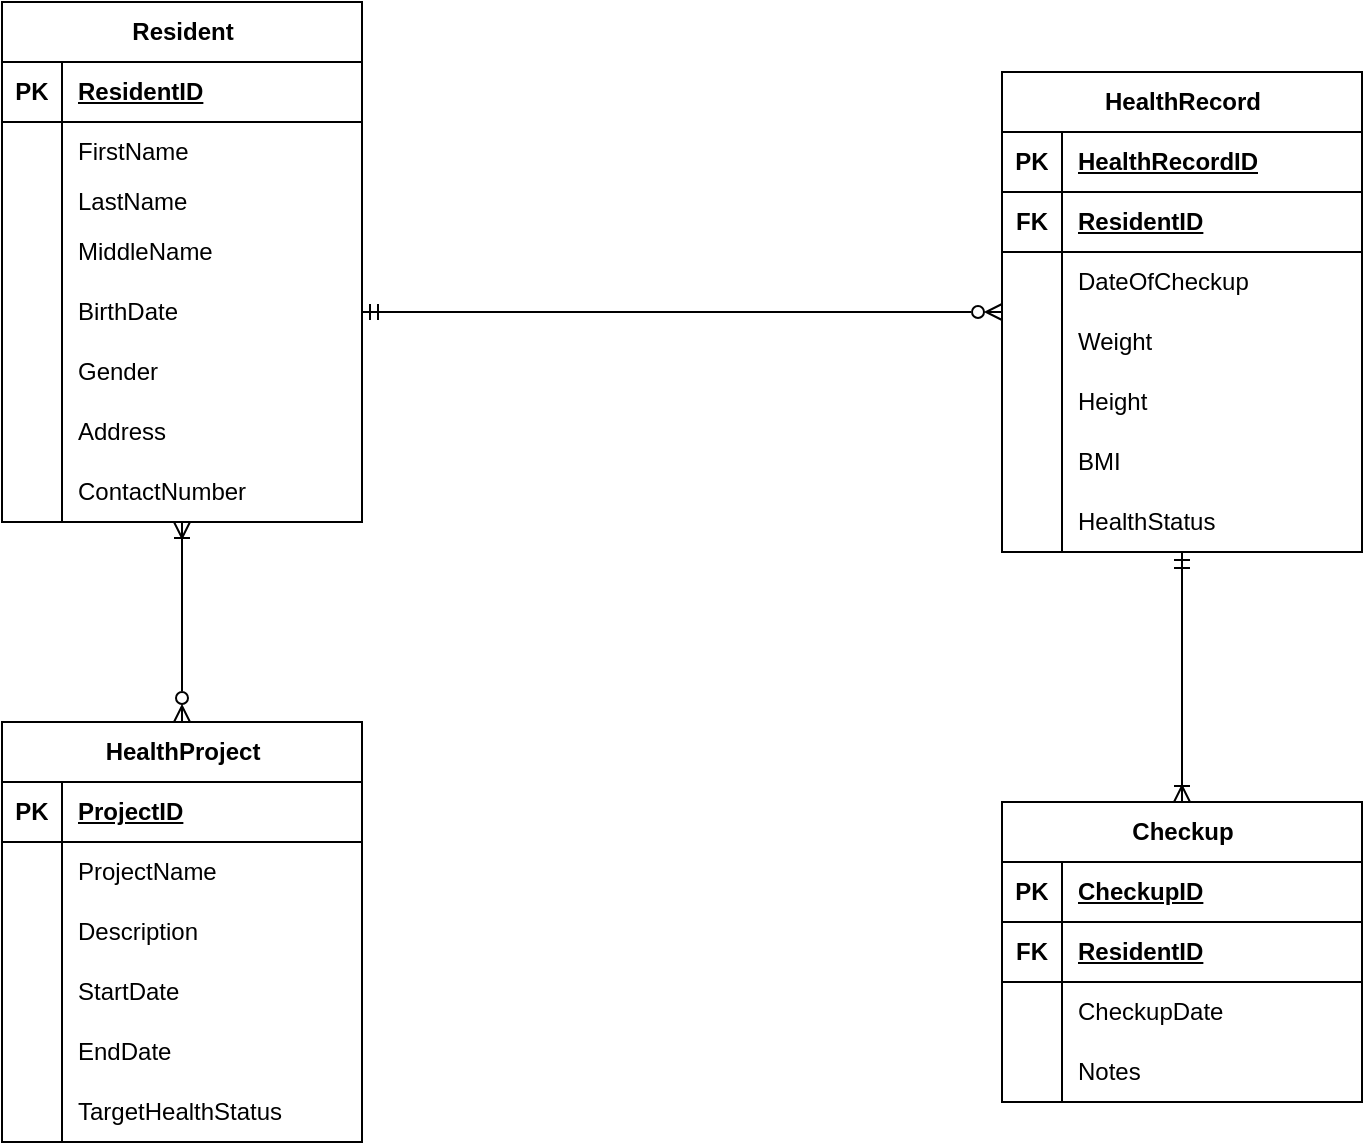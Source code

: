 <mxfile version="24.8.0" pages="3">
  <diagram name="Page-1" id="d8YnmVzqD0oWov4BWeyq">
    <mxGraphModel dx="1195" dy="672" grid="1" gridSize="10" guides="1" tooltips="1" connect="1" arrows="1" fold="1" page="1" pageScale="1" pageWidth="850" pageHeight="1100" math="0" shadow="0">
      <root>
        <mxCell id="0" />
        <mxCell id="1" parent="0" />
        <mxCell id="-Y3vbCy0gKPrKnN61HoZ-1" style="edgeStyle=orthogonalEdgeStyle;rounded=0;orthogonalLoop=1;jettySize=auto;html=1;endArrow=ERzeroToMany;endFill=0;startArrow=ERoneToMany;startFill=0;" edge="1" parent="1" source="MXf2TJBw5CZSaXXFUAc4-1" target="MXf2TJBw5CZSaXXFUAc4-167">
          <mxGeometry relative="1" as="geometry" />
        </mxCell>
        <mxCell id="MXf2TJBw5CZSaXXFUAc4-1" value="Resident" style="shape=table;startSize=30;container=1;collapsible=1;childLayout=tableLayout;fixedRows=1;rowLines=0;fontStyle=1;align=center;resizeLast=1;html=1;" vertex="1" parent="1">
          <mxGeometry x="40" y="40" width="180" height="260" as="geometry" />
        </mxCell>
        <mxCell id="MXf2TJBw5CZSaXXFUAc4-2" value="" style="shape=tableRow;horizontal=0;startSize=0;swimlaneHead=0;swimlaneBody=0;fillColor=none;collapsible=0;dropTarget=0;points=[[0,0.5],[1,0.5]];portConstraint=eastwest;top=0;left=0;right=0;bottom=1;" vertex="1" parent="MXf2TJBw5CZSaXXFUAc4-1">
          <mxGeometry y="30" width="180" height="30" as="geometry" />
        </mxCell>
        <mxCell id="MXf2TJBw5CZSaXXFUAc4-3" value="PK" style="shape=partialRectangle;connectable=0;fillColor=none;top=0;left=0;bottom=0;right=0;fontStyle=1;overflow=hidden;whiteSpace=wrap;html=1;" vertex="1" parent="MXf2TJBw5CZSaXXFUAc4-2">
          <mxGeometry width="30" height="30" as="geometry">
            <mxRectangle width="30" height="30" as="alternateBounds" />
          </mxGeometry>
        </mxCell>
        <mxCell id="MXf2TJBw5CZSaXXFUAc4-4" value="ResidentID " style="shape=partialRectangle;connectable=0;fillColor=none;top=0;left=0;bottom=0;right=0;align=left;spacingLeft=6;fontStyle=5;overflow=hidden;whiteSpace=wrap;html=1;" vertex="1" parent="MXf2TJBw5CZSaXXFUAc4-2">
          <mxGeometry x="30" width="150" height="30" as="geometry">
            <mxRectangle width="150" height="30" as="alternateBounds" />
          </mxGeometry>
        </mxCell>
        <mxCell id="MXf2TJBw5CZSaXXFUAc4-5" value="" style="shape=tableRow;horizontal=0;startSize=0;swimlaneHead=0;swimlaneBody=0;fillColor=none;collapsible=0;dropTarget=0;points=[[0,0.5],[1,0.5]];portConstraint=eastwest;top=0;left=0;right=0;bottom=0;" vertex="1" parent="MXf2TJBw5CZSaXXFUAc4-1">
          <mxGeometry y="60" width="180" height="30" as="geometry" />
        </mxCell>
        <mxCell id="MXf2TJBw5CZSaXXFUAc4-6" value="" style="shape=partialRectangle;connectable=0;fillColor=none;top=0;left=0;bottom=0;right=0;editable=1;overflow=hidden;whiteSpace=wrap;html=1;" vertex="1" parent="MXf2TJBw5CZSaXXFUAc4-5">
          <mxGeometry width="30" height="30" as="geometry">
            <mxRectangle width="30" height="30" as="alternateBounds" />
          </mxGeometry>
        </mxCell>
        <mxCell id="MXf2TJBw5CZSaXXFUAc4-7" value="FirstName" style="shape=partialRectangle;connectable=0;fillColor=none;top=0;left=0;bottom=0;right=0;align=left;spacingLeft=6;overflow=hidden;whiteSpace=wrap;html=1;" vertex="1" parent="MXf2TJBw5CZSaXXFUAc4-5">
          <mxGeometry x="30" width="150" height="30" as="geometry">
            <mxRectangle width="150" height="30" as="alternateBounds" />
          </mxGeometry>
        </mxCell>
        <mxCell id="MXf2TJBw5CZSaXXFUAc4-8" value="" style="shape=tableRow;horizontal=0;startSize=0;swimlaneHead=0;swimlaneBody=0;fillColor=none;collapsible=0;dropTarget=0;points=[[0,0.5],[1,0.5]];portConstraint=eastwest;top=0;left=0;right=0;bottom=0;" vertex="1" parent="MXf2TJBw5CZSaXXFUAc4-1">
          <mxGeometry y="90" width="180" height="20" as="geometry" />
        </mxCell>
        <mxCell id="MXf2TJBw5CZSaXXFUAc4-9" value="" style="shape=partialRectangle;connectable=0;fillColor=none;top=0;left=0;bottom=0;right=0;editable=1;overflow=hidden;whiteSpace=wrap;html=1;" vertex="1" parent="MXf2TJBw5CZSaXXFUAc4-8">
          <mxGeometry width="30" height="20" as="geometry">
            <mxRectangle width="30" height="20" as="alternateBounds" />
          </mxGeometry>
        </mxCell>
        <mxCell id="MXf2TJBw5CZSaXXFUAc4-10" value="LastName" style="shape=partialRectangle;connectable=0;fillColor=none;top=0;left=0;bottom=0;right=0;align=left;spacingLeft=6;overflow=hidden;whiteSpace=wrap;html=1;" vertex="1" parent="MXf2TJBw5CZSaXXFUAc4-8">
          <mxGeometry x="30" width="150" height="20" as="geometry">
            <mxRectangle width="150" height="20" as="alternateBounds" />
          </mxGeometry>
        </mxCell>
        <mxCell id="MXf2TJBw5CZSaXXFUAc4-11" value="" style="shape=tableRow;horizontal=0;startSize=0;swimlaneHead=0;swimlaneBody=0;fillColor=none;collapsible=0;dropTarget=0;points=[[0,0.5],[1,0.5]];portConstraint=eastwest;top=0;left=0;right=0;bottom=0;" vertex="1" parent="MXf2TJBw5CZSaXXFUAc4-1">
          <mxGeometry y="110" width="180" height="30" as="geometry" />
        </mxCell>
        <mxCell id="MXf2TJBw5CZSaXXFUAc4-12" value="" style="shape=partialRectangle;connectable=0;fillColor=none;top=0;left=0;bottom=0;right=0;editable=1;overflow=hidden;whiteSpace=wrap;html=1;" vertex="1" parent="MXf2TJBw5CZSaXXFUAc4-11">
          <mxGeometry width="30" height="30" as="geometry">
            <mxRectangle width="30" height="30" as="alternateBounds" />
          </mxGeometry>
        </mxCell>
        <mxCell id="MXf2TJBw5CZSaXXFUAc4-13" value="MiddleName" style="shape=partialRectangle;connectable=0;fillColor=none;top=0;left=0;bottom=0;right=0;align=left;spacingLeft=6;overflow=hidden;whiteSpace=wrap;html=1;" vertex="1" parent="MXf2TJBw5CZSaXXFUAc4-11">
          <mxGeometry x="30" width="150" height="30" as="geometry">
            <mxRectangle width="150" height="30" as="alternateBounds" />
          </mxGeometry>
        </mxCell>
        <mxCell id="MXf2TJBw5CZSaXXFUAc4-14" value="" style="shape=tableRow;horizontal=0;startSize=0;swimlaneHead=0;swimlaneBody=0;fillColor=none;collapsible=0;dropTarget=0;points=[[0,0.5],[1,0.5]];portConstraint=eastwest;top=0;left=0;right=0;bottom=0;" vertex="1" parent="MXf2TJBw5CZSaXXFUAc4-1">
          <mxGeometry y="140" width="180" height="30" as="geometry" />
        </mxCell>
        <mxCell id="MXf2TJBw5CZSaXXFUAc4-15" value="" style="shape=partialRectangle;connectable=0;fillColor=none;top=0;left=0;bottom=0;right=0;editable=1;overflow=hidden;whiteSpace=wrap;html=1;" vertex="1" parent="MXf2TJBw5CZSaXXFUAc4-14">
          <mxGeometry width="30" height="30" as="geometry">
            <mxRectangle width="30" height="30" as="alternateBounds" />
          </mxGeometry>
        </mxCell>
        <mxCell id="MXf2TJBw5CZSaXXFUAc4-16" value="BirthDate" style="shape=partialRectangle;connectable=0;fillColor=none;top=0;left=0;bottom=0;right=0;align=left;spacingLeft=6;overflow=hidden;whiteSpace=wrap;html=1;" vertex="1" parent="MXf2TJBw5CZSaXXFUAc4-14">
          <mxGeometry x="30" width="150" height="30" as="geometry">
            <mxRectangle width="150" height="30" as="alternateBounds" />
          </mxGeometry>
        </mxCell>
        <mxCell id="MXf2TJBw5CZSaXXFUAc4-17" value="" style="shape=tableRow;horizontal=0;startSize=0;swimlaneHead=0;swimlaneBody=0;fillColor=none;collapsible=0;dropTarget=0;points=[[0,0.5],[1,0.5]];portConstraint=eastwest;top=0;left=0;right=0;bottom=0;" vertex="1" parent="MXf2TJBw5CZSaXXFUAc4-1">
          <mxGeometry y="170" width="180" height="30" as="geometry" />
        </mxCell>
        <mxCell id="MXf2TJBw5CZSaXXFUAc4-18" value="" style="shape=partialRectangle;connectable=0;fillColor=none;top=0;left=0;bottom=0;right=0;editable=1;overflow=hidden;whiteSpace=wrap;html=1;" vertex="1" parent="MXf2TJBw5CZSaXXFUAc4-17">
          <mxGeometry width="30" height="30" as="geometry">
            <mxRectangle width="30" height="30" as="alternateBounds" />
          </mxGeometry>
        </mxCell>
        <mxCell id="MXf2TJBw5CZSaXXFUAc4-19" value="Gender" style="shape=partialRectangle;connectable=0;fillColor=none;top=0;left=0;bottom=0;right=0;align=left;spacingLeft=6;overflow=hidden;whiteSpace=wrap;html=1;" vertex="1" parent="MXf2TJBw5CZSaXXFUAc4-17">
          <mxGeometry x="30" width="150" height="30" as="geometry">
            <mxRectangle width="150" height="30" as="alternateBounds" />
          </mxGeometry>
        </mxCell>
        <mxCell id="MXf2TJBw5CZSaXXFUAc4-20" value="" style="shape=tableRow;horizontal=0;startSize=0;swimlaneHead=0;swimlaneBody=0;fillColor=none;collapsible=0;dropTarget=0;points=[[0,0.5],[1,0.5]];portConstraint=eastwest;top=0;left=0;right=0;bottom=0;" vertex="1" parent="MXf2TJBw5CZSaXXFUAc4-1">
          <mxGeometry y="200" width="180" height="30" as="geometry" />
        </mxCell>
        <mxCell id="MXf2TJBw5CZSaXXFUAc4-21" value="" style="shape=partialRectangle;connectable=0;fillColor=none;top=0;left=0;bottom=0;right=0;editable=1;overflow=hidden;whiteSpace=wrap;html=1;" vertex="1" parent="MXf2TJBw5CZSaXXFUAc4-20">
          <mxGeometry width="30" height="30" as="geometry">
            <mxRectangle width="30" height="30" as="alternateBounds" />
          </mxGeometry>
        </mxCell>
        <mxCell id="MXf2TJBw5CZSaXXFUAc4-22" value="Address" style="shape=partialRectangle;connectable=0;fillColor=none;top=0;left=0;bottom=0;right=0;align=left;spacingLeft=6;overflow=hidden;whiteSpace=wrap;html=1;" vertex="1" parent="MXf2TJBw5CZSaXXFUAc4-20">
          <mxGeometry x="30" width="150" height="30" as="geometry">
            <mxRectangle width="150" height="30" as="alternateBounds" />
          </mxGeometry>
        </mxCell>
        <mxCell id="MXf2TJBw5CZSaXXFUAc4-32" value="" style="shape=tableRow;horizontal=0;startSize=0;swimlaneHead=0;swimlaneBody=0;fillColor=none;collapsible=0;dropTarget=0;points=[[0,0.5],[1,0.5]];portConstraint=eastwest;top=0;left=0;right=0;bottom=0;" vertex="1" parent="MXf2TJBw5CZSaXXFUAc4-1">
          <mxGeometry y="230" width="180" height="30" as="geometry" />
        </mxCell>
        <mxCell id="MXf2TJBw5CZSaXXFUAc4-33" value="" style="shape=partialRectangle;connectable=0;fillColor=none;top=0;left=0;bottom=0;right=0;editable=1;overflow=hidden;whiteSpace=wrap;html=1;" vertex="1" parent="MXf2TJBw5CZSaXXFUAc4-32">
          <mxGeometry width="30" height="30" as="geometry">
            <mxRectangle width="30" height="30" as="alternateBounds" />
          </mxGeometry>
        </mxCell>
        <mxCell id="MXf2TJBw5CZSaXXFUAc4-34" value="ContactNumber" style="shape=partialRectangle;connectable=0;fillColor=none;top=0;left=0;bottom=0;right=0;align=left;spacingLeft=6;overflow=hidden;whiteSpace=wrap;html=1;" vertex="1" parent="MXf2TJBw5CZSaXXFUAc4-32">
          <mxGeometry x="30" width="150" height="30" as="geometry">
            <mxRectangle width="150" height="30" as="alternateBounds" />
          </mxGeometry>
        </mxCell>
        <mxCell id="MXf2TJBw5CZSaXXFUAc4-195" style="edgeStyle=orthogonalEdgeStyle;rounded=0;orthogonalLoop=1;jettySize=auto;html=1;endArrow=ERoneToMany;endFill=0;startArrow=ERmandOne;startFill=0;" edge="1" parent="1" source="MXf2TJBw5CZSaXXFUAc4-38" target="MXf2TJBw5CZSaXXFUAc4-120">
          <mxGeometry relative="1" as="geometry" />
        </mxCell>
        <mxCell id="MXf2TJBw5CZSaXXFUAc4-38" value="HealthRecord" style="shape=table;startSize=30;container=1;collapsible=1;childLayout=tableLayout;fixedRows=1;rowLines=0;fontStyle=1;align=center;resizeLast=1;html=1;" vertex="1" parent="1">
          <mxGeometry x="540" y="75" width="180" height="240" as="geometry" />
        </mxCell>
        <mxCell id="MXf2TJBw5CZSaXXFUAc4-39" value="" style="shape=tableRow;horizontal=0;startSize=0;swimlaneHead=0;swimlaneBody=0;fillColor=none;collapsible=0;dropTarget=0;points=[[0,0.5],[1,0.5]];portConstraint=eastwest;top=0;left=0;right=0;bottom=1;" vertex="1" parent="MXf2TJBw5CZSaXXFUAc4-38">
          <mxGeometry y="30" width="180" height="30" as="geometry" />
        </mxCell>
        <mxCell id="MXf2TJBw5CZSaXXFUAc4-40" value="PK" style="shape=partialRectangle;connectable=0;fillColor=none;top=0;left=0;bottom=0;right=0;fontStyle=1;overflow=hidden;whiteSpace=wrap;html=1;" vertex="1" parent="MXf2TJBw5CZSaXXFUAc4-39">
          <mxGeometry width="30" height="30" as="geometry">
            <mxRectangle width="30" height="30" as="alternateBounds" />
          </mxGeometry>
        </mxCell>
        <mxCell id="MXf2TJBw5CZSaXXFUAc4-41" value="HealthRecordID  " style="shape=partialRectangle;connectable=0;fillColor=none;top=0;left=0;bottom=0;right=0;align=left;spacingLeft=6;fontStyle=5;overflow=hidden;whiteSpace=wrap;html=1;" vertex="1" parent="MXf2TJBw5CZSaXXFUAc4-39">
          <mxGeometry x="30" width="150" height="30" as="geometry">
            <mxRectangle width="150" height="30" as="alternateBounds" />
          </mxGeometry>
        </mxCell>
        <mxCell id="MXf2TJBw5CZSaXXFUAc4-63" value="" style="shape=tableRow;horizontal=0;startSize=0;swimlaneHead=0;swimlaneBody=0;fillColor=none;collapsible=0;dropTarget=0;points=[[0,0.5],[1,0.5]];portConstraint=eastwest;top=0;left=0;right=0;bottom=1;" vertex="1" parent="MXf2TJBw5CZSaXXFUAc4-38">
          <mxGeometry y="60" width="180" height="30" as="geometry" />
        </mxCell>
        <mxCell id="MXf2TJBw5CZSaXXFUAc4-64" value="FK" style="shape=partialRectangle;connectable=0;fillColor=none;top=0;left=0;bottom=0;right=0;fontStyle=1;overflow=hidden;whiteSpace=wrap;html=1;" vertex="1" parent="MXf2TJBw5CZSaXXFUAc4-63">
          <mxGeometry width="30" height="30" as="geometry">
            <mxRectangle width="30" height="30" as="alternateBounds" />
          </mxGeometry>
        </mxCell>
        <mxCell id="MXf2TJBw5CZSaXXFUAc4-65" value="ResidentID   " style="shape=partialRectangle;connectable=0;fillColor=none;top=0;left=0;bottom=0;right=0;align=left;spacingLeft=6;fontStyle=5;overflow=hidden;whiteSpace=wrap;html=1;" vertex="1" parent="MXf2TJBw5CZSaXXFUAc4-63">
          <mxGeometry x="30" width="150" height="30" as="geometry">
            <mxRectangle width="150" height="30" as="alternateBounds" />
          </mxGeometry>
        </mxCell>
        <mxCell id="MXf2TJBw5CZSaXXFUAc4-48" value="" style="shape=tableRow;horizontal=0;startSize=0;swimlaneHead=0;swimlaneBody=0;fillColor=none;collapsible=0;dropTarget=0;points=[[0,0.5],[1,0.5]];portConstraint=eastwest;top=0;left=0;right=0;bottom=0;" vertex="1" parent="MXf2TJBw5CZSaXXFUAc4-38">
          <mxGeometry y="90" width="180" height="30" as="geometry" />
        </mxCell>
        <mxCell id="MXf2TJBw5CZSaXXFUAc4-49" value="" style="shape=partialRectangle;connectable=0;fillColor=none;top=0;left=0;bottom=0;right=0;editable=1;overflow=hidden;whiteSpace=wrap;html=1;" vertex="1" parent="MXf2TJBw5CZSaXXFUAc4-48">
          <mxGeometry width="30" height="30" as="geometry">
            <mxRectangle width="30" height="30" as="alternateBounds" />
          </mxGeometry>
        </mxCell>
        <mxCell id="MXf2TJBw5CZSaXXFUAc4-50" value="DateOfCheckup" style="shape=partialRectangle;connectable=0;fillColor=none;top=0;left=0;bottom=0;right=0;align=left;spacingLeft=6;overflow=hidden;whiteSpace=wrap;html=1;" vertex="1" parent="MXf2TJBw5CZSaXXFUAc4-48">
          <mxGeometry x="30" width="150" height="30" as="geometry">
            <mxRectangle width="150" height="30" as="alternateBounds" />
          </mxGeometry>
        </mxCell>
        <mxCell id="MXf2TJBw5CZSaXXFUAc4-51" value="" style="shape=tableRow;horizontal=0;startSize=0;swimlaneHead=0;swimlaneBody=0;fillColor=none;collapsible=0;dropTarget=0;points=[[0,0.5],[1,0.5]];portConstraint=eastwest;top=0;left=0;right=0;bottom=0;" vertex="1" parent="MXf2TJBw5CZSaXXFUAc4-38">
          <mxGeometry y="120" width="180" height="30" as="geometry" />
        </mxCell>
        <mxCell id="MXf2TJBw5CZSaXXFUAc4-52" value="" style="shape=partialRectangle;connectable=0;fillColor=none;top=0;left=0;bottom=0;right=0;editable=1;overflow=hidden;whiteSpace=wrap;html=1;" vertex="1" parent="MXf2TJBw5CZSaXXFUAc4-51">
          <mxGeometry width="30" height="30" as="geometry">
            <mxRectangle width="30" height="30" as="alternateBounds" />
          </mxGeometry>
        </mxCell>
        <mxCell id="MXf2TJBw5CZSaXXFUAc4-53" value="Weight" style="shape=partialRectangle;connectable=0;fillColor=none;top=0;left=0;bottom=0;right=0;align=left;spacingLeft=6;overflow=hidden;whiteSpace=wrap;html=1;" vertex="1" parent="MXf2TJBw5CZSaXXFUAc4-51">
          <mxGeometry x="30" width="150" height="30" as="geometry">
            <mxRectangle width="150" height="30" as="alternateBounds" />
          </mxGeometry>
        </mxCell>
        <mxCell id="MXf2TJBw5CZSaXXFUAc4-54" value="" style="shape=tableRow;horizontal=0;startSize=0;swimlaneHead=0;swimlaneBody=0;fillColor=none;collapsible=0;dropTarget=0;points=[[0,0.5],[1,0.5]];portConstraint=eastwest;top=0;left=0;right=0;bottom=0;" vertex="1" parent="MXf2TJBw5CZSaXXFUAc4-38">
          <mxGeometry y="150" width="180" height="30" as="geometry" />
        </mxCell>
        <mxCell id="MXf2TJBw5CZSaXXFUAc4-55" value="" style="shape=partialRectangle;connectable=0;fillColor=none;top=0;left=0;bottom=0;right=0;editable=1;overflow=hidden;whiteSpace=wrap;html=1;" vertex="1" parent="MXf2TJBw5CZSaXXFUAc4-54">
          <mxGeometry width="30" height="30" as="geometry">
            <mxRectangle width="30" height="30" as="alternateBounds" />
          </mxGeometry>
        </mxCell>
        <mxCell id="MXf2TJBw5CZSaXXFUAc4-56" value="Height" style="shape=partialRectangle;connectable=0;fillColor=none;top=0;left=0;bottom=0;right=0;align=left;spacingLeft=6;overflow=hidden;whiteSpace=wrap;html=1;" vertex="1" parent="MXf2TJBw5CZSaXXFUAc4-54">
          <mxGeometry x="30" width="150" height="30" as="geometry">
            <mxRectangle width="150" height="30" as="alternateBounds" />
          </mxGeometry>
        </mxCell>
        <mxCell id="MXf2TJBw5CZSaXXFUAc4-57" value="" style="shape=tableRow;horizontal=0;startSize=0;swimlaneHead=0;swimlaneBody=0;fillColor=none;collapsible=0;dropTarget=0;points=[[0,0.5],[1,0.5]];portConstraint=eastwest;top=0;left=0;right=0;bottom=0;" vertex="1" parent="MXf2TJBw5CZSaXXFUAc4-38">
          <mxGeometry y="180" width="180" height="30" as="geometry" />
        </mxCell>
        <mxCell id="MXf2TJBw5CZSaXXFUAc4-58" value="" style="shape=partialRectangle;connectable=0;fillColor=none;top=0;left=0;bottom=0;right=0;editable=1;overflow=hidden;whiteSpace=wrap;html=1;" vertex="1" parent="MXf2TJBw5CZSaXXFUAc4-57">
          <mxGeometry width="30" height="30" as="geometry">
            <mxRectangle width="30" height="30" as="alternateBounds" />
          </mxGeometry>
        </mxCell>
        <mxCell id="MXf2TJBw5CZSaXXFUAc4-59" value="BMI " style="shape=partialRectangle;connectable=0;fillColor=none;top=0;left=0;bottom=0;right=0;align=left;spacingLeft=6;overflow=hidden;whiteSpace=wrap;html=1;" vertex="1" parent="MXf2TJBw5CZSaXXFUAc4-57">
          <mxGeometry x="30" width="150" height="30" as="geometry">
            <mxRectangle width="150" height="30" as="alternateBounds" />
          </mxGeometry>
        </mxCell>
        <mxCell id="MXf2TJBw5CZSaXXFUAc4-60" value="" style="shape=tableRow;horizontal=0;startSize=0;swimlaneHead=0;swimlaneBody=0;fillColor=none;collapsible=0;dropTarget=0;points=[[0,0.5],[1,0.5]];portConstraint=eastwest;top=0;left=0;right=0;bottom=0;" vertex="1" parent="MXf2TJBw5CZSaXXFUAc4-38">
          <mxGeometry y="210" width="180" height="30" as="geometry" />
        </mxCell>
        <mxCell id="MXf2TJBw5CZSaXXFUAc4-61" value="" style="shape=partialRectangle;connectable=0;fillColor=none;top=0;left=0;bottom=0;right=0;editable=1;overflow=hidden;whiteSpace=wrap;html=1;" vertex="1" parent="MXf2TJBw5CZSaXXFUAc4-60">
          <mxGeometry width="30" height="30" as="geometry">
            <mxRectangle width="30" height="30" as="alternateBounds" />
          </mxGeometry>
        </mxCell>
        <mxCell id="MXf2TJBw5CZSaXXFUAc4-62" value="HealthStatus" style="shape=partialRectangle;connectable=0;fillColor=none;top=0;left=0;bottom=0;right=0;align=left;spacingLeft=6;overflow=hidden;whiteSpace=wrap;html=1;" vertex="1" parent="MXf2TJBw5CZSaXXFUAc4-60">
          <mxGeometry x="30" width="150" height="30" as="geometry">
            <mxRectangle width="150" height="30" as="alternateBounds" />
          </mxGeometry>
        </mxCell>
        <mxCell id="MXf2TJBw5CZSaXXFUAc4-120" value="Checkup" style="shape=table;startSize=30;container=1;collapsible=1;childLayout=tableLayout;fixedRows=1;rowLines=0;fontStyle=1;align=center;resizeLast=1;html=1;" vertex="1" parent="1">
          <mxGeometry x="540" y="440" width="180" height="150" as="geometry" />
        </mxCell>
        <mxCell id="MXf2TJBw5CZSaXXFUAc4-121" value="" style="shape=tableRow;horizontal=0;startSize=0;swimlaneHead=0;swimlaneBody=0;fillColor=none;collapsible=0;dropTarget=0;points=[[0,0.5],[1,0.5]];portConstraint=eastwest;top=0;left=0;right=0;bottom=1;" vertex="1" parent="MXf2TJBw5CZSaXXFUAc4-120">
          <mxGeometry y="30" width="180" height="30" as="geometry" />
        </mxCell>
        <mxCell id="MXf2TJBw5CZSaXXFUAc4-122" value="PK" style="shape=partialRectangle;connectable=0;fillColor=none;top=0;left=0;bottom=0;right=0;fontStyle=1;overflow=hidden;whiteSpace=wrap;html=1;" vertex="1" parent="MXf2TJBw5CZSaXXFUAc4-121">
          <mxGeometry width="30" height="30" as="geometry">
            <mxRectangle width="30" height="30" as="alternateBounds" />
          </mxGeometry>
        </mxCell>
        <mxCell id="MXf2TJBw5CZSaXXFUAc4-123" value="CheckupID    " style="shape=partialRectangle;connectable=0;fillColor=none;top=0;left=0;bottom=0;right=0;align=left;spacingLeft=6;fontStyle=5;overflow=hidden;whiteSpace=wrap;html=1;" vertex="1" parent="MXf2TJBw5CZSaXXFUAc4-121">
          <mxGeometry x="30" width="150" height="30" as="geometry">
            <mxRectangle width="150" height="30" as="alternateBounds" />
          </mxGeometry>
        </mxCell>
        <mxCell id="MXf2TJBw5CZSaXXFUAc4-164" value="" style="shape=tableRow;horizontal=0;startSize=0;swimlaneHead=0;swimlaneBody=0;fillColor=none;collapsible=0;dropTarget=0;points=[[0,0.5],[1,0.5]];portConstraint=eastwest;top=0;left=0;right=0;bottom=1;" vertex="1" parent="MXf2TJBw5CZSaXXFUAc4-120">
          <mxGeometry y="60" width="180" height="30" as="geometry" />
        </mxCell>
        <mxCell id="MXf2TJBw5CZSaXXFUAc4-165" value="FK" style="shape=partialRectangle;connectable=0;fillColor=none;top=0;left=0;bottom=0;right=0;fontStyle=1;overflow=hidden;whiteSpace=wrap;html=1;" vertex="1" parent="MXf2TJBw5CZSaXXFUAc4-164">
          <mxGeometry width="30" height="30" as="geometry">
            <mxRectangle width="30" height="30" as="alternateBounds" />
          </mxGeometry>
        </mxCell>
        <mxCell id="MXf2TJBw5CZSaXXFUAc4-166" value="ResidentID     " style="shape=partialRectangle;connectable=0;fillColor=none;top=0;left=0;bottom=0;right=0;align=left;spacingLeft=6;fontStyle=5;overflow=hidden;whiteSpace=wrap;html=1;" vertex="1" parent="MXf2TJBw5CZSaXXFUAc4-164">
          <mxGeometry x="30" width="150" height="30" as="geometry">
            <mxRectangle width="150" height="30" as="alternateBounds" />
          </mxGeometry>
        </mxCell>
        <mxCell id="MXf2TJBw5CZSaXXFUAc4-124" value="" style="shape=tableRow;horizontal=0;startSize=0;swimlaneHead=0;swimlaneBody=0;fillColor=none;collapsible=0;dropTarget=0;points=[[0,0.5],[1,0.5]];portConstraint=eastwest;top=0;left=0;right=0;bottom=0;" vertex="1" parent="MXf2TJBw5CZSaXXFUAc4-120">
          <mxGeometry y="90" width="180" height="30" as="geometry" />
        </mxCell>
        <mxCell id="MXf2TJBw5CZSaXXFUAc4-125" value="" style="shape=partialRectangle;connectable=0;fillColor=none;top=0;left=0;bottom=0;right=0;editable=1;overflow=hidden;whiteSpace=wrap;html=1;" vertex="1" parent="MXf2TJBw5CZSaXXFUAc4-124">
          <mxGeometry width="30" height="30" as="geometry">
            <mxRectangle width="30" height="30" as="alternateBounds" />
          </mxGeometry>
        </mxCell>
        <mxCell id="MXf2TJBw5CZSaXXFUAc4-126" value="CheckupDate " style="shape=partialRectangle;connectable=0;fillColor=none;top=0;left=0;bottom=0;right=0;align=left;spacingLeft=6;overflow=hidden;whiteSpace=wrap;html=1;" vertex="1" parent="MXf2TJBw5CZSaXXFUAc4-124">
          <mxGeometry x="30" width="150" height="30" as="geometry">
            <mxRectangle width="150" height="30" as="alternateBounds" />
          </mxGeometry>
        </mxCell>
        <mxCell id="MXf2TJBw5CZSaXXFUAc4-127" value="" style="shape=tableRow;horizontal=0;startSize=0;swimlaneHead=0;swimlaneBody=0;fillColor=none;collapsible=0;dropTarget=0;points=[[0,0.5],[1,0.5]];portConstraint=eastwest;top=0;left=0;right=0;bottom=0;" vertex="1" parent="MXf2TJBw5CZSaXXFUAc4-120">
          <mxGeometry y="120" width="180" height="30" as="geometry" />
        </mxCell>
        <mxCell id="MXf2TJBw5CZSaXXFUAc4-128" value="" style="shape=partialRectangle;connectable=0;fillColor=none;top=0;left=0;bottom=0;right=0;editable=1;overflow=hidden;whiteSpace=wrap;html=1;" vertex="1" parent="MXf2TJBw5CZSaXXFUAc4-127">
          <mxGeometry width="30" height="30" as="geometry">
            <mxRectangle width="30" height="30" as="alternateBounds" />
          </mxGeometry>
        </mxCell>
        <mxCell id="MXf2TJBw5CZSaXXFUAc4-129" value="Notes" style="shape=partialRectangle;connectable=0;fillColor=none;top=0;left=0;bottom=0;right=0;align=left;spacingLeft=6;overflow=hidden;whiteSpace=wrap;html=1;" vertex="1" parent="MXf2TJBw5CZSaXXFUAc4-127">
          <mxGeometry x="30" width="150" height="30" as="geometry">
            <mxRectangle width="150" height="30" as="alternateBounds" />
          </mxGeometry>
        </mxCell>
        <mxCell id="MXf2TJBw5CZSaXXFUAc4-167" value="HealthProject" style="shape=table;startSize=30;container=1;collapsible=1;childLayout=tableLayout;fixedRows=1;rowLines=0;fontStyle=1;align=center;resizeLast=1;html=1;" vertex="1" parent="1">
          <mxGeometry x="40" y="400" width="180" height="210" as="geometry" />
        </mxCell>
        <mxCell id="MXf2TJBw5CZSaXXFUAc4-168" value="" style="shape=tableRow;horizontal=0;startSize=0;swimlaneHead=0;swimlaneBody=0;fillColor=none;collapsible=0;dropTarget=0;points=[[0,0.5],[1,0.5]];portConstraint=eastwest;top=0;left=0;right=0;bottom=1;" vertex="1" parent="MXf2TJBw5CZSaXXFUAc4-167">
          <mxGeometry y="30" width="180" height="30" as="geometry" />
        </mxCell>
        <mxCell id="MXf2TJBw5CZSaXXFUAc4-169" value="PK" style="shape=partialRectangle;connectable=0;fillColor=none;top=0;left=0;bottom=0;right=0;fontStyle=1;overflow=hidden;whiteSpace=wrap;html=1;" vertex="1" parent="MXf2TJBw5CZSaXXFUAc4-168">
          <mxGeometry width="30" height="30" as="geometry">
            <mxRectangle width="30" height="30" as="alternateBounds" />
          </mxGeometry>
        </mxCell>
        <mxCell id="MXf2TJBw5CZSaXXFUAc4-170" value="ProjectID     " style="shape=partialRectangle;connectable=0;fillColor=none;top=0;left=0;bottom=0;right=0;align=left;spacingLeft=6;fontStyle=5;overflow=hidden;whiteSpace=wrap;html=1;" vertex="1" parent="MXf2TJBw5CZSaXXFUAc4-168">
          <mxGeometry x="30" width="150" height="30" as="geometry">
            <mxRectangle width="150" height="30" as="alternateBounds" />
          </mxGeometry>
        </mxCell>
        <mxCell id="MXf2TJBw5CZSaXXFUAc4-177" value="" style="shape=tableRow;horizontal=0;startSize=0;swimlaneHead=0;swimlaneBody=0;fillColor=none;collapsible=0;dropTarget=0;points=[[0,0.5],[1,0.5]];portConstraint=eastwest;top=0;left=0;right=0;bottom=0;" vertex="1" parent="MXf2TJBw5CZSaXXFUAc4-167">
          <mxGeometry y="60" width="180" height="30" as="geometry" />
        </mxCell>
        <mxCell id="MXf2TJBw5CZSaXXFUAc4-178" value="" style="shape=partialRectangle;connectable=0;fillColor=none;top=0;left=0;bottom=0;right=0;editable=1;overflow=hidden;whiteSpace=wrap;html=1;" vertex="1" parent="MXf2TJBw5CZSaXXFUAc4-177">
          <mxGeometry width="30" height="30" as="geometry">
            <mxRectangle width="30" height="30" as="alternateBounds" />
          </mxGeometry>
        </mxCell>
        <mxCell id="MXf2TJBw5CZSaXXFUAc4-179" value="ProjectName " style="shape=partialRectangle;connectable=0;fillColor=none;top=0;left=0;bottom=0;right=0;align=left;spacingLeft=6;overflow=hidden;whiteSpace=wrap;html=1;" vertex="1" parent="MXf2TJBw5CZSaXXFUAc4-177">
          <mxGeometry x="30" width="150" height="30" as="geometry">
            <mxRectangle width="150" height="30" as="alternateBounds" />
          </mxGeometry>
        </mxCell>
        <mxCell id="MXf2TJBw5CZSaXXFUAc4-180" value="" style="shape=tableRow;horizontal=0;startSize=0;swimlaneHead=0;swimlaneBody=0;fillColor=none;collapsible=0;dropTarget=0;points=[[0,0.5],[1,0.5]];portConstraint=eastwest;top=0;left=0;right=0;bottom=0;" vertex="1" parent="MXf2TJBw5CZSaXXFUAc4-167">
          <mxGeometry y="90" width="180" height="30" as="geometry" />
        </mxCell>
        <mxCell id="MXf2TJBw5CZSaXXFUAc4-181" value="" style="shape=partialRectangle;connectable=0;fillColor=none;top=0;left=0;bottom=0;right=0;editable=1;overflow=hidden;whiteSpace=wrap;html=1;" vertex="1" parent="MXf2TJBw5CZSaXXFUAc4-180">
          <mxGeometry width="30" height="30" as="geometry">
            <mxRectangle width="30" height="30" as="alternateBounds" />
          </mxGeometry>
        </mxCell>
        <mxCell id="MXf2TJBw5CZSaXXFUAc4-182" value="Description" style="shape=partialRectangle;connectable=0;fillColor=none;top=0;left=0;bottom=0;right=0;align=left;spacingLeft=6;overflow=hidden;whiteSpace=wrap;html=1;" vertex="1" parent="MXf2TJBw5CZSaXXFUAc4-180">
          <mxGeometry x="30" width="150" height="30" as="geometry">
            <mxRectangle width="150" height="30" as="alternateBounds" />
          </mxGeometry>
        </mxCell>
        <mxCell id="MXf2TJBw5CZSaXXFUAc4-183" value="" style="shape=tableRow;horizontal=0;startSize=0;swimlaneHead=0;swimlaneBody=0;fillColor=none;collapsible=0;dropTarget=0;points=[[0,0.5],[1,0.5]];portConstraint=eastwest;top=0;left=0;right=0;bottom=0;" vertex="1" parent="MXf2TJBw5CZSaXXFUAc4-167">
          <mxGeometry y="120" width="180" height="30" as="geometry" />
        </mxCell>
        <mxCell id="MXf2TJBw5CZSaXXFUAc4-184" value="" style="shape=partialRectangle;connectable=0;fillColor=none;top=0;left=0;bottom=0;right=0;editable=1;overflow=hidden;whiteSpace=wrap;html=1;" vertex="1" parent="MXf2TJBw5CZSaXXFUAc4-183">
          <mxGeometry width="30" height="30" as="geometry">
            <mxRectangle width="30" height="30" as="alternateBounds" />
          </mxGeometry>
        </mxCell>
        <mxCell id="MXf2TJBw5CZSaXXFUAc4-185" value="StartDate" style="shape=partialRectangle;connectable=0;fillColor=none;top=0;left=0;bottom=0;right=0;align=left;spacingLeft=6;overflow=hidden;whiteSpace=wrap;html=1;" vertex="1" parent="MXf2TJBw5CZSaXXFUAc4-183">
          <mxGeometry x="30" width="150" height="30" as="geometry">
            <mxRectangle width="150" height="30" as="alternateBounds" />
          </mxGeometry>
        </mxCell>
        <mxCell id="MXf2TJBw5CZSaXXFUAc4-186" value="" style="shape=tableRow;horizontal=0;startSize=0;swimlaneHead=0;swimlaneBody=0;fillColor=none;collapsible=0;dropTarget=0;points=[[0,0.5],[1,0.5]];portConstraint=eastwest;top=0;left=0;right=0;bottom=0;" vertex="1" parent="MXf2TJBw5CZSaXXFUAc4-167">
          <mxGeometry y="150" width="180" height="30" as="geometry" />
        </mxCell>
        <mxCell id="MXf2TJBw5CZSaXXFUAc4-187" value="" style="shape=partialRectangle;connectable=0;fillColor=none;top=0;left=0;bottom=0;right=0;editable=1;overflow=hidden;whiteSpace=wrap;html=1;" vertex="1" parent="MXf2TJBw5CZSaXXFUAc4-186">
          <mxGeometry width="30" height="30" as="geometry">
            <mxRectangle width="30" height="30" as="alternateBounds" />
          </mxGeometry>
        </mxCell>
        <mxCell id="MXf2TJBw5CZSaXXFUAc4-188" value="EndDate" style="shape=partialRectangle;connectable=0;fillColor=none;top=0;left=0;bottom=0;right=0;align=left;spacingLeft=6;overflow=hidden;whiteSpace=wrap;html=1;" vertex="1" parent="MXf2TJBw5CZSaXXFUAc4-186">
          <mxGeometry x="30" width="150" height="30" as="geometry">
            <mxRectangle width="150" height="30" as="alternateBounds" />
          </mxGeometry>
        </mxCell>
        <mxCell id="MXf2TJBw5CZSaXXFUAc4-189" value="" style="shape=tableRow;horizontal=0;startSize=0;swimlaneHead=0;swimlaneBody=0;fillColor=none;collapsible=0;dropTarget=0;points=[[0,0.5],[1,0.5]];portConstraint=eastwest;top=0;left=0;right=0;bottom=0;" vertex="1" parent="MXf2TJBw5CZSaXXFUAc4-167">
          <mxGeometry y="180" width="180" height="30" as="geometry" />
        </mxCell>
        <mxCell id="MXf2TJBw5CZSaXXFUAc4-190" value="" style="shape=partialRectangle;connectable=0;fillColor=none;top=0;left=0;bottom=0;right=0;editable=1;overflow=hidden;whiteSpace=wrap;html=1;" vertex="1" parent="MXf2TJBw5CZSaXXFUAc4-189">
          <mxGeometry width="30" height="30" as="geometry">
            <mxRectangle width="30" height="30" as="alternateBounds" />
          </mxGeometry>
        </mxCell>
        <mxCell id="MXf2TJBw5CZSaXXFUAc4-191" value="TargetHealthStatus " style="shape=partialRectangle;connectable=0;fillColor=none;top=0;left=0;bottom=0;right=0;align=left;spacingLeft=6;overflow=hidden;whiteSpace=wrap;html=1;" vertex="1" parent="MXf2TJBw5CZSaXXFUAc4-189">
          <mxGeometry x="30" width="150" height="30" as="geometry">
            <mxRectangle width="150" height="30" as="alternateBounds" />
          </mxGeometry>
        </mxCell>
        <mxCell id="MXf2TJBw5CZSaXXFUAc4-194" style="edgeStyle=orthogonalEdgeStyle;rounded=0;orthogonalLoop=1;jettySize=auto;html=1;exitX=1;exitY=0.5;exitDx=0;exitDy=0;endArrow=ERzeroToMany;endFill=0;startArrow=ERmandOne;startFill=0;" edge="1" parent="1" source="MXf2TJBw5CZSaXXFUAc4-14" target="MXf2TJBw5CZSaXXFUAc4-38">
          <mxGeometry relative="1" as="geometry" />
        </mxCell>
      </root>
    </mxGraphModel>
  </diagram>
  <diagram id="FM9M7pSz0kkCAWS5DiUT" name="diagram 0">
    <mxGraphModel dx="139" dy="556" grid="1" gridSize="10" guides="1" tooltips="1" connect="1" arrows="1" fold="1" page="1" pageScale="1" pageWidth="850" pageHeight="1100" math="0" shadow="0">
      <root>
        <mxCell id="0" />
        <mxCell id="1" parent="0" />
        <mxCell id="duYxo58anCeDqujorWat-3" style="edgeStyle=orthogonalEdgeStyle;rounded=0;orthogonalLoop=1;jettySize=auto;html=1;exitX=1;exitY=0.25;exitDx=0;exitDy=0;entryX=0.75;entryY=0;entryDx=0;entryDy=0;" edge="1" parent="1" source="f4ah4EzWaFRPA_mbSLjd-2" target="sFYyTzUBLcVVkWEyRUX9-1">
          <mxGeometry relative="1" as="geometry" />
        </mxCell>
        <mxCell id="f4ah4EzWaFRPA_mbSLjd-2" value="0" style="swimlane;childLayout=stackLayout;horizontal=1;startSize=30;horizontalStack=0;rounded=1;fontSize=14;fontStyle=0;strokeWidth=2;resizeParent=0;resizeLast=1;shadow=0;dashed=0;align=center;arcSize=4;whiteSpace=wrap;html=1;" vertex="1" parent="1">
          <mxGeometry x="1145" y="420" width="160" height="80" as="geometry" />
        </mxCell>
        <mxCell id="f4ah4EzWaFRPA_mbSLjd-3" value="&lt;div&gt;&lt;br&gt;&lt;/div&gt;Health Monitoring System" style="align=center;strokeColor=none;fillColor=none;spacingLeft=4;fontSize=12;verticalAlign=top;resizable=0;rotatable=0;part=1;html=1;" vertex="1" parent="f4ah4EzWaFRPA_mbSLjd-2">
          <mxGeometry y="30" width="160" height="50" as="geometry" />
        </mxCell>
        <mxCell id="DzwQTVtR4y4Jb-lgv96y-1" style="edgeStyle=orthogonalEdgeStyle;rounded=0;orthogonalLoop=1;jettySize=auto;html=1;" edge="1" parent="1" source="sFYyTzUBLcVVkWEyRUX9-1" target="f4ah4EzWaFRPA_mbSLjd-2">
          <mxGeometry relative="1" as="geometry" />
        </mxCell>
        <mxCell id="sFYyTzUBLcVVkWEyRUX9-1" value="Admin" style="rounded=0;whiteSpace=wrap;html=1;" vertex="1" parent="1">
          <mxGeometry x="1360" y="560" width="120" height="60" as="geometry" />
        </mxCell>
        <mxCell id="fnJaVI78IDcAIX2jTMFk-2" value="Residents Details" style="text;html=1;align=center;verticalAlign=middle;resizable=0;points=[];autosize=1;strokeColor=none;fillColor=none;" vertex="1" parent="1">
          <mxGeometry x="1310" y="445" width="120" height="30" as="geometry" />
        </mxCell>
        <mxCell id="fnJaVI78IDcAIX2jTMFk-11" value="Health Project Details" style="text;html=1;align=center;verticalAlign=middle;resizable=0;points=[];autosize=1;strokeColor=none;fillColor=none;" vertex="1" parent="1">
          <mxGeometry x="1220" y="560" width="140" height="30" as="geometry" />
        </mxCell>
        <mxCell id="TSIsSFU3KFSD5d9ixwAX-5" style="edgeStyle=orthogonalEdgeStyle;rounded=0;orthogonalLoop=1;jettySize=auto;html=1;entryX=0.5;entryY=0;entryDx=0;entryDy=0;" edge="1" parent="1" source="TSIsSFU3KFSD5d9ixwAX-1" target="f4ah4EzWaFRPA_mbSLjd-2">
          <mxGeometry relative="1" as="geometry" />
        </mxCell>
        <mxCell id="duYxo58anCeDqujorWat-1" style="edgeStyle=orthogonalEdgeStyle;rounded=0;orthogonalLoop=1;jettySize=auto;html=1;exitX=1;exitY=0.75;exitDx=0;exitDy=0;entryX=0.25;entryY=0;entryDx=0;entryDy=0;" edge="1" parent="1" source="TSIsSFU3KFSD5d9ixwAX-1" target="f4ah4EzWaFRPA_mbSLjd-2">
          <mxGeometry relative="1" as="geometry" />
        </mxCell>
        <mxCell id="TSIsSFU3KFSD5d9ixwAX-1" value="Resident" style="rounded=0;whiteSpace=wrap;html=1;" vertex="1" parent="1">
          <mxGeometry x="920" y="280" width="120" height="60" as="geometry" />
        </mxCell>
        <mxCell id="TSIsSFU3KFSD5d9ixwAX-3" value="Residents Details" style="text;html=1;align=center;verticalAlign=middle;resizable=0;points=[];autosize=1;strokeColor=none;fillColor=none;" vertex="1" parent="1">
          <mxGeometry x="1080" y="280" width="120" height="30" as="geometry" />
        </mxCell>
        <mxCell id="TSIsSFU3KFSD5d9ixwAX-6" style="edgeStyle=orthogonalEdgeStyle;rounded=0;orthogonalLoop=1;jettySize=auto;html=1;entryX=0.5;entryY=1;entryDx=0;entryDy=0;" edge="1" parent="1" source="f4ah4EzWaFRPA_mbSLjd-3" target="TSIsSFU3KFSD5d9ixwAX-1">
          <mxGeometry relative="1" as="geometry" />
        </mxCell>
        <mxCell id="TSIsSFU3KFSD5d9ixwAX-7" value="Health Project Details" style="text;html=1;align=center;verticalAlign=middle;resizable=0;points=[];autosize=1;strokeColor=none;fillColor=none;" vertex="1" parent="1">
          <mxGeometry x="990" y="445" width="140" height="30" as="geometry" />
        </mxCell>
        <mxCell id="DzwQTVtR4y4Jb-lgv96y-2" style="edgeStyle=orthogonalEdgeStyle;rounded=0;orthogonalLoop=1;jettySize=auto;html=1;entryX=0.5;entryY=0;entryDx=0;entryDy=0;" edge="1" parent="1" source="f4ah4EzWaFRPA_mbSLjd-3" target="sFYyTzUBLcVVkWEyRUX9-1">
          <mxGeometry relative="1" as="geometry" />
        </mxCell>
        <mxCell id="duYxo58anCeDqujorWat-2" value="Residents Health Details" style="text;html=1;align=center;verticalAlign=middle;resizable=0;points=[];autosize=1;strokeColor=none;fillColor=none;" vertex="1" parent="1">
          <mxGeometry x="1035" y="330" width="150" height="30" as="geometry" />
        </mxCell>
        <mxCell id="duYxo58anCeDqujorWat-4" value="Residents Health Details" style="text;html=1;align=center;verticalAlign=middle;resizable=0;points=[];autosize=1;strokeColor=none;fillColor=none;" vertex="1" parent="1">
          <mxGeometry x="1305" y="410" width="150" height="30" as="geometry" />
        </mxCell>
      </root>
    </mxGraphModel>
  </diagram>
  <diagram id="c_norytWMFTxzEnS4I93" name="diagram 1">
    <mxGraphModel dx="1434" dy="806" grid="1" gridSize="10" guides="1" tooltips="1" connect="1" arrows="1" fold="1" page="1" pageScale="1" pageWidth="850" pageHeight="1100" math="0" shadow="0">
      <root>
        <mxCell id="0" />
        <mxCell id="1" parent="0" />
        <mxCell id="DKNCPqVS_QyrzoGyKfrY-5" style="edgeStyle=orthogonalEdgeStyle;rounded=0;orthogonalLoop=1;jettySize=auto;html=1;" edge="1" parent="1" source="DKNCPqVS_QyrzoGyKfrY-1" target="DKNCPqVS_QyrzoGyKfrY-11">
          <mxGeometry relative="1" as="geometry">
            <mxPoint x="580" y="170" as="targetPoint" />
          </mxGeometry>
        </mxCell>
        <mxCell id="DKNCPqVS_QyrzoGyKfrY-1" value="1.0" style="swimlane;childLayout=stackLayout;horizontal=1;startSize=30;horizontalStack=0;rounded=1;fontSize=14;fontStyle=0;strokeWidth=2;resizeParent=0;resizeLast=1;shadow=0;dashed=0;align=center;arcSize=4;whiteSpace=wrap;html=1;" vertex="1" parent="1">
          <mxGeometry x="450" y="130" width="160" height="80" as="geometry" />
        </mxCell>
        <mxCell id="DKNCPqVS_QyrzoGyKfrY-2" value="&lt;div&gt;&lt;br&gt;&lt;/div&gt;&lt;div&gt;Register Resident&lt;/div&gt;" style="align=center;strokeColor=none;fillColor=none;spacingLeft=4;fontSize=12;verticalAlign=top;resizable=0;rotatable=0;part=1;html=1;" vertex="1" parent="DKNCPqVS_QyrzoGyKfrY-1">
          <mxGeometry y="30" width="160" height="50" as="geometry" />
        </mxCell>
        <mxCell id="DKNCPqVS_QyrzoGyKfrY-4" style="edgeStyle=orthogonalEdgeStyle;rounded=0;orthogonalLoop=1;jettySize=auto;html=1;" edge="1" parent="1" source="DKNCPqVS_QyrzoGyKfrY-3" target="DKNCPqVS_QyrzoGyKfrY-1">
          <mxGeometry relative="1" as="geometry" />
        </mxCell>
        <mxCell id="uieLZGq_nTNr9SSXyYzh-3" style="edgeStyle=orthogonalEdgeStyle;rounded=0;orthogonalLoop=1;jettySize=auto;html=1;" edge="1" parent="1" source="DKNCPqVS_QyrzoGyKfrY-3" target="1EIGo9omQIyWbtLmjM_Z-1">
          <mxGeometry relative="1" as="geometry">
            <Array as="points">
              <mxPoint x="130" y="350" />
            </Array>
          </mxGeometry>
        </mxCell>
        <mxCell id="DKNCPqVS_QyrzoGyKfrY-3" value="Resident" style="rounded=0;whiteSpace=wrap;html=1;" vertex="1" parent="1">
          <mxGeometry x="70" y="140" width="120" height="60" as="geometry" />
        </mxCell>
        <mxCell id="DKNCPqVS_QyrzoGyKfrY-11" value="D1&lt;span style=&quot;white-space: pre;&quot;&gt;&#x9;&lt;/span&gt;Resident Record" style="html=1;dashed=0;whiteSpace=wrap;shape=mxgraph.dfd.dataStoreID;align=left;spacingLeft=3;points=[[0,0],[0.5,0],[1,0],[0,0.5],[1,0.5],[0,1],[0.5,1],[1,1]];" vertex="1" parent="1">
          <mxGeometry x="760" y="155" width="170" height="30" as="geometry" />
        </mxCell>
        <mxCell id="1EIGo9omQIyWbtLmjM_Z-1" value="2.0" style="swimlane;childLayout=stackLayout;horizontal=1;startSize=30;horizontalStack=0;rounded=1;fontSize=14;fontStyle=0;strokeWidth=2;resizeParent=0;resizeLast=1;shadow=0;dashed=0;align=center;arcSize=4;whiteSpace=wrap;html=1;" vertex="1" parent="1">
          <mxGeometry x="435" y="301" width="190" height="80" as="geometry" />
        </mxCell>
        <mxCell id="1EIGo9omQIyWbtLmjM_Z-2" value="&lt;div&gt;&lt;br&gt;&lt;/div&gt;&lt;div&gt;Record Health Checkup&lt;/div&gt;" style="align=center;strokeColor=none;fillColor=none;spacingLeft=4;fontSize=12;verticalAlign=top;resizable=0;rotatable=0;part=1;html=1;" vertex="1" parent="1EIGo9omQIyWbtLmjM_Z-1">
          <mxGeometry y="30" width="190" height="50" as="geometry" />
        </mxCell>
        <mxCell id="1EIGo9omQIyWbtLmjM_Z-3" value="Resident Personal Details" style="text;html=1;align=center;verticalAlign=middle;resizable=0;points=[];autosize=1;strokeColor=none;fillColor=none;" vertex="1" parent="1">
          <mxGeometry x="245" y="140" width="160" height="30" as="geometry" />
        </mxCell>
        <mxCell id="1EIGo9omQIyWbtLmjM_Z-4" value="Resident Record" style="text;html=1;align=center;verticalAlign=middle;resizable=0;points=[];autosize=1;strokeColor=none;fillColor=none;" vertex="1" parent="1">
          <mxGeometry x="630" y="140" width="110" height="30" as="geometry" />
        </mxCell>
        <mxCell id="5S1GOWbw4Cx0MO6zUjVd-12" style="edgeStyle=orthogonalEdgeStyle;rounded=0;orthogonalLoop=1;jettySize=auto;html=1;exitX=1;exitY=0.5;exitDx=0;exitDy=0;entryX=1;entryY=0.25;entryDx=0;entryDy=0;" edge="1" parent="1" source="1EIGo9omQIyWbtLmjM_Z-7" target="1EIGo9omQIyWbtLmjM_Z-13">
          <mxGeometry relative="1" as="geometry">
            <Array as="points">
              <mxPoint x="1120" y="355" />
              <mxPoint x="1120" y="503" />
              <mxPoint x="625" y="503" />
            </Array>
          </mxGeometry>
        </mxCell>
        <mxCell id="1EIGo9omQIyWbtLmjM_Z-7" value="D2&lt;span style=&quot;white-space: pre;&quot;&gt;&#x9;&lt;/span&gt;Resident Health Record" style="html=1;dashed=0;whiteSpace=wrap;shape=mxgraph.dfd.dataStoreID;align=left;spacingLeft=3;points=[[0,0],[0.5,0],[1,0],[0,0.5],[1,0.5],[0,1],[0.5,1],[1,1]];" vertex="1" parent="1">
          <mxGeometry x="880" y="340" width="170" height="30" as="geometry" />
        </mxCell>
        <mxCell id="1EIGo9omQIyWbtLmjM_Z-12" value="3.0" style="swimlane;childLayout=stackLayout;horizontal=1;startSize=30;horizontalStack=0;rounded=1;fontSize=14;fontStyle=0;strokeWidth=2;resizeParent=0;resizeLast=1;shadow=0;dashed=0;align=center;arcSize=4;whiteSpace=wrap;html=1;" vertex="1" parent="1">
          <mxGeometry x="435" y="460" width="190" height="80" as="geometry" />
        </mxCell>
        <mxCell id="1EIGo9omQIyWbtLmjM_Z-13" value="&lt;div&gt;&lt;br&gt;&lt;/div&gt;&lt;div&gt;Create Health Project&lt;/div&gt;" style="align=center;strokeColor=none;fillColor=none;spacingLeft=4;fontSize=12;verticalAlign=top;resizable=0;rotatable=0;part=1;html=1;" vertex="1" parent="1EIGo9omQIyWbtLmjM_Z-12">
          <mxGeometry y="30" width="190" height="50" as="geometry" />
        </mxCell>
        <mxCell id="uieLZGq_nTNr9SSXyYzh-1" style="edgeStyle=orthogonalEdgeStyle;rounded=0;orthogonalLoop=1;jettySize=auto;html=1;entryX=0;entryY=0.5;entryDx=0;entryDy=0;" edge="1" parent="1" source="1EIGo9omQIyWbtLmjM_Z-2" target="1EIGo9omQIyWbtLmjM_Z-7">
          <mxGeometry relative="1" as="geometry" />
        </mxCell>
        <mxCell id="uieLZGq_nTNr9SSXyYzh-4" value="Resident Health Details" style="text;html=1;align=center;verticalAlign=middle;resizable=0;points=[];autosize=1;strokeColor=none;fillColor=none;" vertex="1" parent="1">
          <mxGeometry x="205" y="320" width="150" height="30" as="geometry" />
        </mxCell>
        <mxCell id="5S1GOWbw4Cx0MO6zUjVd-1" value="D3&lt;span style=&quot;white-space: pre;&quot;&gt;&#x9;&lt;/span&gt;Resident Checkup Record" style="html=1;dashed=0;whiteSpace=wrap;shape=mxgraph.dfd.dataStoreID;align=left;spacingLeft=3;points=[[0,0],[0.5,0],[1,0],[0,0.5],[1,0.5],[0,1],[0.5,1],[1,1]];" vertex="1" parent="1">
          <mxGeometry x="880" y="396" width="190" height="30" as="geometry" />
        </mxCell>
        <mxCell id="5S1GOWbw4Cx0MO6zUjVd-2" style="edgeStyle=orthogonalEdgeStyle;rounded=0;orthogonalLoop=1;jettySize=auto;html=1;" edge="1" parent="1" source="1EIGo9omQIyWbtLmjM_Z-2" target="5S1GOWbw4Cx0MO6zUjVd-1">
          <mxGeometry relative="1" as="geometry">
            <Array as="points">
              <mxPoint x="530" y="410" />
              <mxPoint x="855" y="410" />
            </Array>
          </mxGeometry>
        </mxCell>
        <mxCell id="5S1GOWbw4Cx0MO6zUjVd-3" value="D4&lt;span style=&quot;white-space: pre;&quot;&gt;&#x9;&lt;/span&gt;Health Project Record" style="html=1;dashed=0;whiteSpace=wrap;shape=mxgraph.dfd.dataStoreID;align=left;spacingLeft=3;points=[[0,0],[0.5,0],[1,0],[0,0.5],[1,0.5],[0,1],[0.5,1],[1,1]];" vertex="1" parent="1">
          <mxGeometry x="881" y="550" width="190" height="30" as="geometry" />
        </mxCell>
        <mxCell id="5S1GOWbw4Cx0MO6zUjVd-4" style="edgeStyle=orthogonalEdgeStyle;rounded=0;orthogonalLoop=1;jettySize=auto;html=1;" edge="1" parent="1" source="1EIGo9omQIyWbtLmjM_Z-13" target="5S1GOWbw4Cx0MO6zUjVd-3">
          <mxGeometry relative="1" as="geometry">
            <Array as="points">
              <mxPoint x="530" y="565" />
            </Array>
          </mxGeometry>
        </mxCell>
        <mxCell id="5S1GOWbw4Cx0MO6zUjVd-6" style="edgeStyle=orthogonalEdgeStyle;rounded=0;orthogonalLoop=1;jettySize=auto;html=1;" edge="1" parent="1" source="5S1GOWbw4Cx0MO6zUjVd-5" target="1EIGo9omQIyWbtLmjM_Z-12">
          <mxGeometry relative="1" as="geometry" />
        </mxCell>
        <mxCell id="5S1GOWbw4Cx0MO6zUjVd-5" value="Admin" style="rounded=0;whiteSpace=wrap;html=1;" vertex="1" parent="1">
          <mxGeometry x="110" y="470" width="120" height="60" as="geometry" />
        </mxCell>
        <mxCell id="5S1GOWbw4Cx0MO6zUjVd-7" value="Health Project Details" style="text;html=1;align=center;verticalAlign=middle;resizable=0;points=[];autosize=1;strokeColor=none;fillColor=none;" vertex="1" parent="1">
          <mxGeometry x="235" y="470" width="140" height="30" as="geometry" />
        </mxCell>
        <mxCell id="5S1GOWbw4Cx0MO6zUjVd-8" value="Resident Health Record" style="text;html=1;align=center;verticalAlign=middle;resizable=0;points=[];autosize=1;strokeColor=none;fillColor=none;" vertex="1" parent="1">
          <mxGeometry x="670" y="326" width="150" height="30" as="geometry" />
        </mxCell>
        <mxCell id="5S1GOWbw4Cx0MO6zUjVd-9" value="Health Project Record" style="text;html=1;align=center;verticalAlign=middle;resizable=0;points=[];autosize=1;strokeColor=none;fillColor=none;" vertex="1" parent="1">
          <mxGeometry x="670" y="535" width="140" height="30" as="geometry" />
        </mxCell>
        <mxCell id="5S1GOWbw4Cx0MO6zUjVd-10" value="Resident Checkup Record" style="text;html=1;align=center;verticalAlign=middle;resizable=0;points=[];autosize=1;strokeColor=none;fillColor=none;" vertex="1" parent="1">
          <mxGeometry x="665" y="380" width="160" height="30" as="geometry" />
        </mxCell>
        <mxCell id="5S1GOWbw4Cx0MO6zUjVd-13" value="Resident Health Details" style="text;html=1;align=center;verticalAlign=middle;resizable=0;points=[];autosize=1;strokeColor=none;fillColor=none;" vertex="1" parent="1">
          <mxGeometry x="690" y="470" width="150" height="30" as="geometry" />
        </mxCell>
        <mxCell id="5S1GOWbw4Cx0MO6zUjVd-14" style="edgeStyle=orthogonalEdgeStyle;rounded=0;orthogonalLoop=1;jettySize=auto;html=1;" edge="1" parent="1" source="1EIGo9omQIyWbtLmjM_Z-13" target="DKNCPqVS_QyrzoGyKfrY-3">
          <mxGeometry relative="1" as="geometry">
            <Array as="points">
              <mxPoint x="480" y="580" />
              <mxPoint x="30" y="580" />
              <mxPoint x="30" y="170" />
            </Array>
          </mxGeometry>
        </mxCell>
        <mxCell id="5S1GOWbw4Cx0MO6zUjVd-15" value="Health Project Details" style="text;html=1;align=center;verticalAlign=middle;resizable=0;points=[];autosize=1;strokeColor=none;fillColor=none;" vertex="1" parent="1">
          <mxGeometry x="215" y="550" width="140" height="30" as="geometry" />
        </mxCell>
      </root>
    </mxGraphModel>
  </diagram>
</mxfile>
